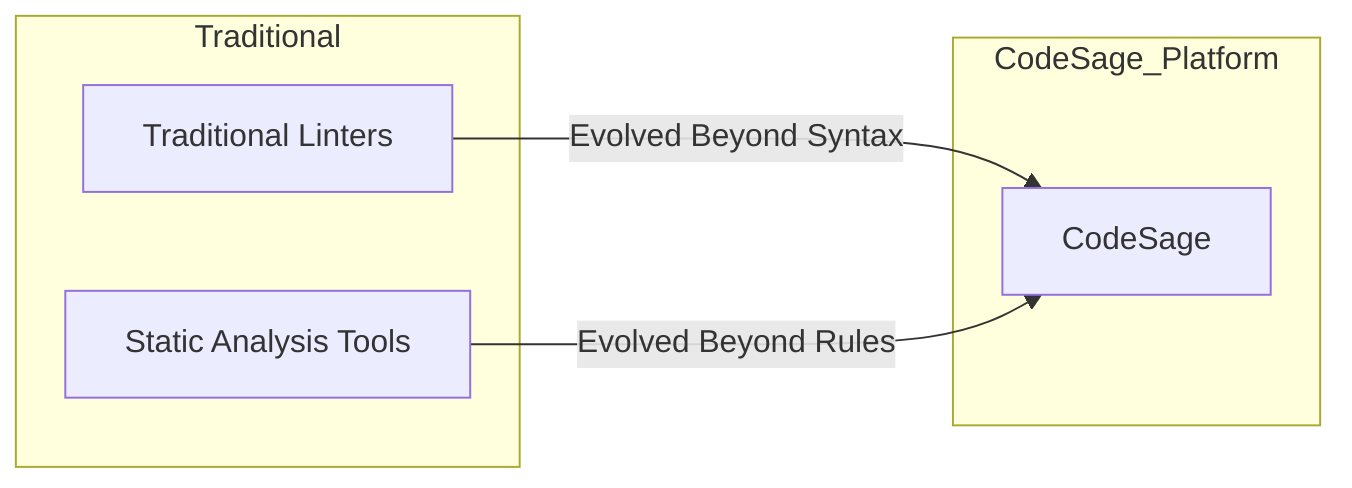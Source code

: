 flowchart LR
    subgraph Traditional
        linters[Traditional Linters]
        static[Static Analysis Tools]
    end
    
    subgraph CodeSage_Platform
        codesage[CodeSage]
    end
    
    linters -->|Evolved Beyond Syntax| codesage
    static -->|Evolved Beyond Rules| codesage